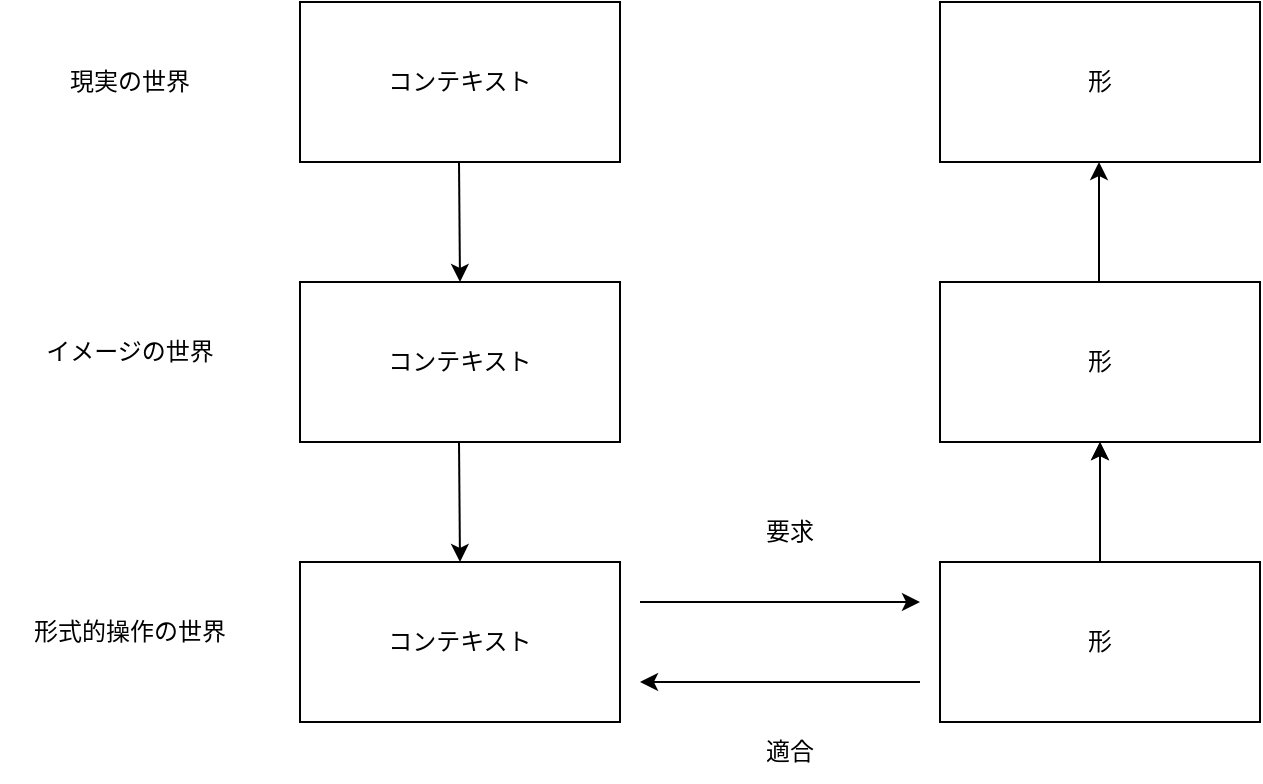 <mxfile version="26.0.14">
  <diagram name="ページ1" id="UZJEKG9jQ9pEmsxw0PgI">
    <mxGraphModel dx="1241" dy="970" grid="1" gridSize="10" guides="1" tooltips="1" connect="1" arrows="1" fold="1" page="1" pageScale="1" pageWidth="1169" pageHeight="827" math="0" shadow="0">
      <root>
        <mxCell id="0" />
        <mxCell id="1" parent="0" />
        <mxCell id="WWvW7O2L-X6b9_Li5uGh-1" value="コンテキスト" style="rounded=0;whiteSpace=wrap;html=1;" vertex="1" parent="1">
          <mxGeometry x="200" y="120" width="160" height="80" as="geometry" />
        </mxCell>
        <mxCell id="WWvW7O2L-X6b9_Li5uGh-2" value="コンテキスト" style="rounded=0;whiteSpace=wrap;html=1;" vertex="1" parent="1">
          <mxGeometry x="200" y="400" width="160" height="80" as="geometry" />
        </mxCell>
        <mxCell id="WWvW7O2L-X6b9_Li5uGh-3" value="コンテキスト" style="rounded=0;whiteSpace=wrap;html=1;" vertex="1" parent="1">
          <mxGeometry x="200" y="260" width="160" height="80" as="geometry" />
        </mxCell>
        <mxCell id="WWvW7O2L-X6b9_Li5uGh-4" value="現実の世界" style="text;html=1;align=center;verticalAlign=middle;whiteSpace=wrap;rounded=0;" vertex="1" parent="1">
          <mxGeometry x="50" y="145" width="130" height="30" as="geometry" />
        </mxCell>
        <mxCell id="WWvW7O2L-X6b9_Li5uGh-5" value="イメージの世界" style="text;html=1;align=center;verticalAlign=middle;whiteSpace=wrap;rounded=0;" vertex="1" parent="1">
          <mxGeometry x="50" y="280" width="130" height="30" as="geometry" />
        </mxCell>
        <mxCell id="WWvW7O2L-X6b9_Li5uGh-6" value="形式的操作の世界" style="text;html=1;align=center;verticalAlign=middle;whiteSpace=wrap;rounded=0;" vertex="1" parent="1">
          <mxGeometry x="50" y="420" width="130" height="30" as="geometry" />
        </mxCell>
        <mxCell id="WWvW7O2L-X6b9_Li5uGh-7" value="" style="endArrow=classic;html=1;rounded=0;entryX=0.5;entryY=0;entryDx=0;entryDy=0;" edge="1" parent="1" target="WWvW7O2L-X6b9_Li5uGh-3">
          <mxGeometry width="50" height="50" relative="1" as="geometry">
            <mxPoint x="279.5" y="200" as="sourcePoint" />
            <mxPoint x="280" y="250" as="targetPoint" />
          </mxGeometry>
        </mxCell>
        <mxCell id="WWvW7O2L-X6b9_Li5uGh-9" value="" style="endArrow=classic;html=1;rounded=0;entryX=0.5;entryY=0;entryDx=0;entryDy=0;" edge="1" parent="1">
          <mxGeometry width="50" height="50" relative="1" as="geometry">
            <mxPoint x="279.5" y="340" as="sourcePoint" />
            <mxPoint x="280" y="400" as="targetPoint" />
          </mxGeometry>
        </mxCell>
        <mxCell id="WWvW7O2L-X6b9_Li5uGh-18" value="" style="edgeStyle=orthogonalEdgeStyle;rounded=0;orthogonalLoop=1;jettySize=auto;html=1;" edge="1" parent="1" source="WWvW7O2L-X6b9_Li5uGh-10" target="WWvW7O2L-X6b9_Li5uGh-11">
          <mxGeometry relative="1" as="geometry" />
        </mxCell>
        <mxCell id="WWvW7O2L-X6b9_Li5uGh-10" value="形" style="rounded=0;whiteSpace=wrap;html=1;" vertex="1" parent="1">
          <mxGeometry x="520" y="400" width="160" height="80" as="geometry" />
        </mxCell>
        <mxCell id="WWvW7O2L-X6b9_Li5uGh-11" value="形" style="rounded=0;whiteSpace=wrap;html=1;" vertex="1" parent="1">
          <mxGeometry x="520" y="260" width="160" height="80" as="geometry" />
        </mxCell>
        <mxCell id="WWvW7O2L-X6b9_Li5uGh-12" value="形" style="rounded=0;whiteSpace=wrap;html=1;" vertex="1" parent="1">
          <mxGeometry x="520" y="120" width="160" height="80" as="geometry" />
        </mxCell>
        <mxCell id="WWvW7O2L-X6b9_Li5uGh-14" value="" style="endArrow=classic;html=1;rounded=0;entryX=0.5;entryY=1;entryDx=0;entryDy=0;" edge="1" parent="1" target="WWvW7O2L-X6b9_Li5uGh-11">
          <mxGeometry width="50" height="50" relative="1" as="geometry">
            <mxPoint x="600" y="400" as="sourcePoint" />
            <mxPoint x="650" y="350" as="targetPoint" />
          </mxGeometry>
        </mxCell>
        <mxCell id="WWvW7O2L-X6b9_Li5uGh-15" value="" style="endArrow=classic;html=1;rounded=0;entryX=0.5;entryY=1;entryDx=0;entryDy=0;" edge="1" parent="1">
          <mxGeometry width="50" height="50" relative="1" as="geometry">
            <mxPoint x="599.5" y="260" as="sourcePoint" />
            <mxPoint x="599.5" y="200" as="targetPoint" />
          </mxGeometry>
        </mxCell>
        <mxCell id="WWvW7O2L-X6b9_Li5uGh-19" value="" style="endArrow=classic;html=1;rounded=0;" edge="1" parent="1">
          <mxGeometry width="50" height="50" relative="1" as="geometry">
            <mxPoint x="370" y="420" as="sourcePoint" />
            <mxPoint x="510" y="420" as="targetPoint" />
          </mxGeometry>
        </mxCell>
        <mxCell id="WWvW7O2L-X6b9_Li5uGh-20" value="要求" style="text;html=1;align=center;verticalAlign=middle;whiteSpace=wrap;rounded=0;" vertex="1" parent="1">
          <mxGeometry x="380" y="370" width="130" height="30" as="geometry" />
        </mxCell>
        <mxCell id="WWvW7O2L-X6b9_Li5uGh-21" value="" style="endArrow=classic;html=1;rounded=0;" edge="1" parent="1">
          <mxGeometry width="50" height="50" relative="1" as="geometry">
            <mxPoint x="510" y="460" as="sourcePoint" />
            <mxPoint x="370" y="460" as="targetPoint" />
          </mxGeometry>
        </mxCell>
        <mxCell id="WWvW7O2L-X6b9_Li5uGh-22" value="適合" style="text;html=1;align=center;verticalAlign=middle;whiteSpace=wrap;rounded=0;" vertex="1" parent="1">
          <mxGeometry x="380" y="480" width="130" height="30" as="geometry" />
        </mxCell>
      </root>
    </mxGraphModel>
  </diagram>
</mxfile>
